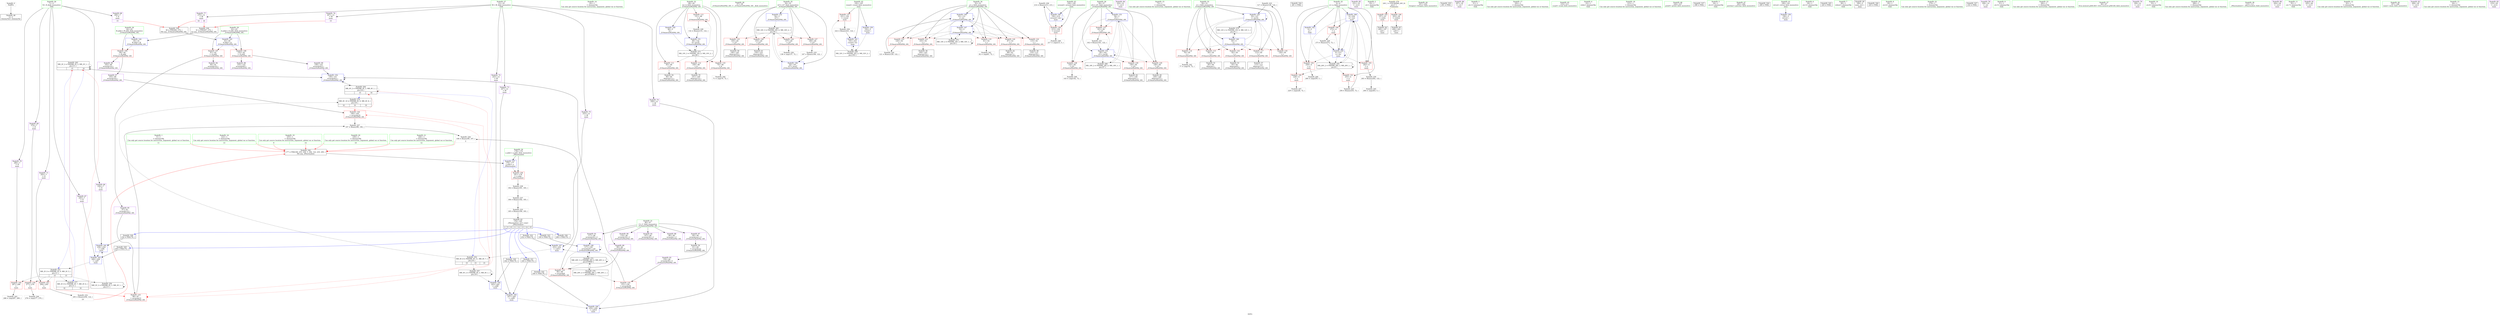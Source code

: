 digraph "SVFG" {
	label="SVFG";

	Node0x5572fd9aa6b0 [shape=record,color=grey,label="{NodeID: 0\nNullPtr}"];
	Node0x5572fd9aa6b0 -> Node0x5572fd9ad710[style=solid];
	Node0x5572fd9c6b80 [shape=record,color=black,label="{NodeID: 263\nMR_2V_2 = PHI(MR_2V_3, MR_2V_1, )\npts\{11 \}\n|{|<s2>15|<s3>16}}"];
	Node0x5572fd9c6b80 -> Node0x5572fd9b3d90[style=dashed];
	Node0x5572fd9c6b80 -> Node0x5572fd9c6b80[style=dashed];
	Node0x5572fd9c6b80:s2 -> Node0x5572fd9cb580[style=dashed,color=blue];
	Node0x5572fd9c6b80:s3 -> Node0x5572fd9c2f80[style=dashed,color=blue];
	Node0x5572fd9acfd0 [shape=record,color=purple,label="{NodeID: 97\n105\<--99\narrayidx16\<--\n_Z10matrixMultPA2_iS0_\n}"];
	Node0x5572fd9acfd0 -> Node0x5572fd9b2d50[style=solid];
	Node0x5572fd9aab50 [shape=record,color=green,label="{NodeID: 14\n65\<--1\n\<--dummyObj\nCan only get source location for instruction, argument, global var or function.}"];
	Node0x5572fd9cb580 [shape=record,color=black,label="{NodeID: 277\nMR_2V_8 = PHI(MR_2V_7, MR_2V_6, )\npts\{11 \}\n|{<s0>16|<s1>16}}"];
	Node0x5572fd9cb580:s0 -> Node0x5572fd9b2c80[style=dashed,color=red];
	Node0x5572fd9cb580:s1 -> Node0x5572fd9c6b80[style=dashed,color=red];
	Node0x5572fd9acb10 [shape=record,color=red,label="{NodeID: 111\n95\<--48\n\<--k\n_Z10matrixMultPA2_iS0_\n}"];
	Node0x5572fd9acb10 -> Node0x5572fd9adc20[style=solid];
	Node0x5572fd9ab530 [shape=record,color=green,label="{NodeID: 28\n37\<--38\n_Z10matrixMultPA2_iS0_\<--_Z10matrixMultPA2_iS0__field_insensitive\n}"];
	Node0x5572fd9b2600 [shape=record,color=red,label="{NodeID: 125\n145\<--54\n\<--i27\n_Z10matrixMultPA2_iS0_\n}"];
	Node0x5572fd9b2600 -> Node0x5572fd9ae030[style=solid];
	Node0x5572fd9ac150 [shape=record,color=green,label="{NodeID: 42\n192\<--193\nround\<--round_field_insensitive\nmain\n}"];
	Node0x5572fd9ac150 -> Node0x5572fd9b2fc0[style=solid];
	Node0x5572fd9ac150 -> Node0x5572fd9b41a0[style=solid];
	Node0x5572fd9ac150 -> Node0x5572fd9b4340[style=solid];
	Node0x5572fd9b3160 [shape=record,color=red,label="{NodeID: 139\n277\<--276\n\<--\nmain\n}"];
	Node0x5572fd9b3160 -> Node0x5572fd9baa20[style=solid];
	Node0x5572fd9addc0 [shape=record,color=black,label="{NodeID: 56\n104\<--103\nidxprom15\<--\n_Z10matrixMultPA2_iS0_\n}"];
	Node0x5572fd9b9e20 [shape=record,color=grey,label="{NodeID: 236\n214 = Binary(213, 215, )\n}"];
	Node0x5572fd9b9e20 -> Node0x5572fd9b4270[style=solid];
	Node0x5572fd9b3cc0 [shape=record,color=blue,label="{NodeID: 153\n56\<--5\nj31\<--\n_Z10matrixMultPA2_iS0_\n}"];
	Node0x5572fd9b3cc0 -> Node0x5572fd9b2870[style=dashed];
	Node0x5572fd9b3cc0 -> Node0x5572fd9b2940[style=dashed];
	Node0x5572fd9b3cc0 -> Node0x5572fd9b2a10[style=dashed];
	Node0x5572fd9b3cc0 -> Node0x5572fd9b2ae0[style=dashed];
	Node0x5572fd9b3cc0 -> Node0x5572fd9b3e60[style=dashed];
	Node0x5572fd9b3cc0 -> Node0x5572fd9c7a80[style=dashed];
	Node0x5572fd9ae920 [shape=record,color=purple,label="{NodeID: 70\n286\<--7\n\<--X\nmain\n}"];
	Node0x5572fd9ae920 -> Node0x5572fd9b3230[style=solid];
	Node0x5572fd9dccb0 [shape=record,color=black,label="{NodeID: 333\n252 = PHI(176, )\n}"];
	Node0x5572fd9dccb0 -> Node0x5572fd9b4820[style=solid];
	Node0x5572fd9b4820 [shape=record,color=blue,label="{NodeID: 167\n253\<--252\n\<--call11\nmain\n}"];
	Node0x5572fd9b4820 -> Node0x5572fd9c3480[style=dashed];
	Node0x5572fd9af480 [shape=record,color=purple,label="{NodeID: 84\n224\<--31\n\<--.str.5\nmain\n}"];
	Node0x5572fd98e1a0 [shape=record,color=green,label="{NodeID: 1\n5\<--1\n\<--dummyObj\nCan only get source location for instruction, argument, global var or function.|{<s0>11}}"];
	Node0x5572fd98e1a0:s0 -> Node0x5572fd9ddaa0[style=solid,color=red];
	Node0x5572fd9c7080 [shape=record,color=black,label="{NodeID: 264\nMR_4V_2 = PHI(MR_4V_3, MR_4V_1, )\npts\{18 \}\n|{|<s2>15|<s3>16}}"];
	Node0x5572fd9c7080 -> Node0x5572fd9b3d90[style=dashed];
	Node0x5572fd9c7080 -> Node0x5572fd9c7080[style=dashed];
	Node0x5572fd9c7080:s2 -> Node0x5572fd9cba80[style=dashed,color=blue];
	Node0x5572fd9c7080:s3 -> Node0x5572fd9c3480[style=dashed,color=blue];
	Node0x5572fd9ad0a0 [shape=record,color=purple,label="{NodeID: 98\n155\<--152\narrayidx40\<--\n_Z10matrixMultPA2_iS0_\n}"];
	Node0x5572fd9aabe0 [shape=record,color=green,label="{NodeID: 15\n72\<--1\n\<--dummyObj\nCan only get source location for instruction, argument, global var or function.}"];
	Node0x5572fd9cba80 [shape=record,color=black,label="{NodeID: 278\nMR_4V_10 = PHI(MR_4V_9, MR_4V_8, )\npts\{18 \}\n|{<s0>16|<s1>16|<s2>16}}"];
	Node0x5572fd9cba80:s0 -> Node0x5572fd9b2c80[style=dashed,color=red];
	Node0x5572fd9cba80:s1 -> Node0x5572fd9b2d50[style=dashed,color=red];
	Node0x5572fd9cba80:s2 -> Node0x5572fd9c7080[style=dashed,color=red];
	Node0x5572fd9acbe0 [shape=record,color=red,label="{NodeID: 112\n100\<--48\n\<--k\n_Z10matrixMultPA2_iS0_\n}"];
	Node0x5572fd9acbe0 -> Node0x5572fd9adcf0[style=solid];
	Node0x5572fd9ab630 [shape=record,color=green,label="{NodeID: 29\n42\<--43\nA.addr\<--A.addr_field_insensitive\n_Z10matrixMultPA2_iS0_\n}"];
	Node0x5572fd9ab630 -> Node0x5572fd9ac7d0[style=solid];
	Node0x5572fd9ab630 -> Node0x5572fd9ac8a0[style=solid];
	Node0x5572fd9ab630 -> Node0x5572fd9b34a0[style=solid];
	Node0x5572fd9b26d0 [shape=record,color=red,label="{NodeID: 126\n153\<--54\n\<--i27\n_Z10matrixMultPA2_iS0_\n}"];
	Node0x5572fd9b26d0 -> Node0x5572fd9ae1d0[style=solid];
	Node0x5572fd9ac220 [shape=record,color=green,label="{NodeID: 43\n194\<--195\nnround\<--nround_field_insensitive\nmain\n}"];
	Node0x5572fd9ac220 -> Node0x5572fd9b3090[style=solid];
	Node0x5572fd9ac220 -> Node0x5572fd9b4270[style=solid];
	Node0x5572fd9b8aa0 [shape=record,color=grey,label="{NodeID: 223\n127 = Binary(126, 122, )\n}"];
	Node0x5572fd9b8aa0 -> Node0x5572fd9b3a50[style=solid];
	Node0x5572fd9b3230 [shape=record,color=red,label="{NodeID: 140\n287\<--286\n\<--\nmain\n}"];
	Node0x5572fd9b3230 -> Node0x5572fd9ba8a0[style=solid];
	Node0x5572fd9ade90 [shape=record,color=black,label="{NodeID: 57\n113\<--112\nidxprom17\<--\n_Z10matrixMultPA2_iS0_\n}"];
	Node0x5572fd9b9fa0 [shape=record,color=grey,label="{NodeID: 237\n184 = Binary(182, 183, )\n}"];
	Node0x5572fd9b9fa0 -> Node0x5572fd9b99a0[style=solid];
	Node0x5572fd9b3d90 [shape=record,color=blue,label="{NodeID: 154\n158\<--151\narrayidx42\<--\n_Z10matrixMultPA2_iS0_\n}"];
	Node0x5572fd9b3d90 -> Node0x5572fd9b3d90[style=dashed];
	Node0x5572fd9b3d90 -> Node0x5572fd9c6b80[style=dashed];
	Node0x5572fd9b3d90 -> Node0x5572fd9c7080[style=dashed];
	Node0x5572fd9ae9f0 [shape=record,color=purple,label="{NodeID: 71\n293\<--7\n\<--X\nmain\n}"];
	Node0x5572fd9ae9f0 -> Node0x5572fd9b3300[style=solid];
	Node0x5572fd9dcdf0 [shape=record,color=black,label="{NodeID: 334\n281 = PHI()\n}"];
	Node0x5572fd9c2f80 [shape=record,color=black,label="{NodeID: 251\nMR_2V_6 = PHI(MR_2V_9, MR_2V_5, )\npts\{11 \}\n|{|<s5>15|<s6>15}}"];
	Node0x5572fd9c2f80 -> Node0x5572fd9b3160[style=dashed];
	Node0x5572fd9c2f80 -> Node0x5572fd9b3230[style=dashed];
	Node0x5572fd9c2f80 -> Node0x5572fd9b3300[style=dashed];
	Node0x5572fd9c2f80 -> Node0x5572fd9c4880[style=dashed];
	Node0x5572fd9c2f80 -> Node0x5572fd9cb580[style=dashed];
	Node0x5572fd9c2f80:s5 -> Node0x5572fd9b2c80[style=dashed,color=red];
	Node0x5572fd9c2f80:s6 -> Node0x5572fd9c6b80[style=dashed,color=red];
	Node0x5572fd9b48f0 [shape=record,color=blue,label="{NodeID: 168\n4\<--256\nn\<--sub\nmain\n}"];
	Node0x5572fd9b48f0 -> Node0x5572fd9ad3e0[style=dashed];
	Node0x5572fd9b48f0 -> Node0x5572fd9ad4b0[style=dashed];
	Node0x5572fd9b48f0 -> Node0x5572fd9ad580[style=dashed];
	Node0x5572fd9b48f0 -> Node0x5572fd9b49c0[style=dashed];
	Node0x5572fd9b48f0 -> Node0x5572fd9c4380[style=dashed];
	Node0x5572fd9af550 [shape=record,color=purple,label="{NodeID: 85\n231\<--33\n\<--.str.6\nmain\n}"];
	Node0x5572fd98d6b0 [shape=record,color=green,label="{NodeID: 2\n19\<--1\n.str\<--dummyObj\nGlob }"];
	Node0x5572fd9c7580 [shape=record,color=black,label="{NodeID: 265\nMR_16V_3 = PHI(MR_16V_4, MR_16V_2, )\npts\{55 \}\n}"];
	Node0x5572fd9c7580 -> Node0x5572fd9b2530[style=dashed];
	Node0x5572fd9c7580 -> Node0x5572fd9b2600[style=dashed];
	Node0x5572fd9c7580 -> Node0x5572fd9b26d0[style=dashed];
	Node0x5572fd9c7580 -> Node0x5572fd9b27a0[style=dashed];
	Node0x5572fd9c7580 -> Node0x5572fd9b3f30[style=dashed];
	Node0x5572fd9ad170 [shape=record,color=purple,label="{NodeID: 99\n158\<--152\narrayidx42\<--\n_Z10matrixMultPA2_iS0_\n}"];
	Node0x5572fd9ad170 -> Node0x5572fd9b3d90[style=solid];
	Node0x5572fd9aac70 [shape=record,color=green,label="{NodeID: 16\n122\<--1\n\<--dummyObj\nCan only get source location for instruction, argument, global var or function.|{<s0>13}}"];
	Node0x5572fd9aac70:s0 -> Node0x5572fd9ddaa0[style=solid,color=red];
	Node0x5572fd9cbf80 [shape=record,color=yellow,style=double,label="{NodeID: 279\n24V_1 = ENCHI(MR_24V_0)\npts\{1 \}\nFun[main]}"];
	Node0x5572fd9cbf80 -> Node0x5572fd9ad650[style=dashed];
	Node0x5572fd9cbf80 -> Node0x5572fd9ac700[style=dashed];
	Node0x5572fd9accb0 [shape=record,color=red,label="{NodeID: 113\n131\<--48\n\<--k\n_Z10matrixMultPA2_iS0_\n}"];
	Node0x5572fd9accb0 -> Node0x5572fd9b9220[style=solid];
	Node0x5572fd9ab700 [shape=record,color=green,label="{NodeID: 30\n44\<--45\nB.addr\<--B.addr_field_insensitive\n_Z10matrixMultPA2_iS0_\n}"];
	Node0x5572fd9ab700 -> Node0x5572fd9ac970[style=solid];
	Node0x5572fd9ab700 -> Node0x5572fd9b3570[style=solid];
	Node0x5572fd9b27a0 [shape=record,color=red,label="{NodeID: 127\n166\<--54\n\<--i27\n_Z10matrixMultPA2_iS0_\n}"];
	Node0x5572fd9b27a0 -> Node0x5572fd9b9ca0[style=solid];
	Node0x5572fd9ac2f0 [shape=record,color=green,label="{NodeID: 44\n201\<--202\nfreopen\<--freopen_field_insensitive\n}"];
	Node0x5572fd9b8c20 [shape=record,color=grey,label="{NodeID: 224\n121 = Binary(120, 122, )\n}"];
	Node0x5572fd9b8c20 -> Node0x5572fd9b3980[style=solid];
	Node0x5572fd9b3300 [shape=record,color=red,label="{NodeID: 141\n294\<--293\n\<--\nmain\n}"];
	Node0x5572fd9b3300 -> Node0x5572fd9b9820[style=solid];
	Node0x5572fd9adf60 [shape=record,color=black,label="{NodeID: 58\n116\<--115\nidxprom19\<--\n_Z10matrixMultPA2_iS0_\n}"];
	Node0x5572fd9ba120 [shape=record,color=grey,label="{NodeID: 238\n182 = Binary(181, 183, )\n}"];
	Node0x5572fd9ba120 -> Node0x5572fd9b9fa0[style=solid];
	Node0x5572fd9b3e60 [shape=record,color=blue,label="{NodeID: 155\n56\<--162\nj31\<--inc44\n_Z10matrixMultPA2_iS0_\n}"];
	Node0x5572fd9b3e60 -> Node0x5572fd9b2870[style=dashed];
	Node0x5572fd9b3e60 -> Node0x5572fd9b2940[style=dashed];
	Node0x5572fd9b3e60 -> Node0x5572fd9b2a10[style=dashed];
	Node0x5572fd9b3e60 -> Node0x5572fd9b2ae0[style=dashed];
	Node0x5572fd9b3e60 -> Node0x5572fd9b3e60[style=dashed];
	Node0x5572fd9b3e60 -> Node0x5572fd9c7a80[style=dashed];
	Node0x5572fd9aeac0 [shape=record,color=purple,label="{NodeID: 72\n243\<--12\n\<--W\nmain\n}"];
	Node0x5572fd9aeac0 -> Node0x5572fd9b45b0[style=solid];
	Node0x5572fd9dd220 [shape=record,color=black,label="{NodeID: 335\n291 = PHI()\n}"];
	Node0x5572fd9c3480 [shape=record,color=black,label="{NodeID: 252\nMR_4V_8 = PHI(MR_4V_11, MR_4V_7, )\npts\{18 \}\n|{|<s2>15|<s3>15|<s4>15}}"];
	Node0x5572fd9c3480 -> Node0x5572fd9c4d80[style=dashed];
	Node0x5572fd9c3480 -> Node0x5572fd9cba80[style=dashed];
	Node0x5572fd9c3480:s2 -> Node0x5572fd9b2c80[style=dashed,color=red];
	Node0x5572fd9c3480:s3 -> Node0x5572fd9b2d50[style=dashed,color=red];
	Node0x5572fd9c3480:s4 -> Node0x5572fd9c7080[style=dashed,color=red];
	Node0x5572fd9b49c0 [shape=record,color=blue,label="{NodeID: 169\n4\<--273\nn\<--div\nmain\n}"];
	Node0x5572fd9b49c0 -> Node0x5572fd9ad3e0[style=dashed];
	Node0x5572fd9b49c0 -> Node0x5572fd9ad4b0[style=dashed];
	Node0x5572fd9b49c0 -> Node0x5572fd9ad580[style=dashed];
	Node0x5572fd9b49c0 -> Node0x5572fd9b49c0[style=dashed];
	Node0x5572fd9b49c0 -> Node0x5572fd9c4380[style=dashed];
	Node0x5572fd9af620 [shape=record,color=purple,label="{NodeID: 86\n297\<--35\n\<--.str.7\nmain\n}"];
	Node0x5572fd98d980 [shape=record,color=green,label="{NodeID: 3\n21\<--1\n.str.1\<--dummyObj\nGlob }"];
	Node0x5572fd9c7a80 [shape=record,color=black,label="{NodeID: 266\nMR_18V_2 = PHI(MR_18V_4, MR_18V_1, )\npts\{57 \}\n}"];
	Node0x5572fd9c7a80 -> Node0x5572fd9b3cc0[style=dashed];
	Node0x5572fd9ad240 [shape=record,color=red,label="{NodeID: 100\n228\<--4\n\<--n\nmain\n}"];
	Node0x5572fd9ad240 -> Node0x5572fd9baea0[style=solid];
	Node0x5572fd9aad00 [shape=record,color=green,label="{NodeID: 17\n183\<--1\n\<--dummyObj\nCan only get source location for instruction, argument, global var or function.}"];
	Node0x5572fd9acd80 [shape=record,color=red,label="{NodeID: 114\n76\<--50\n\<--i\n_Z10matrixMultPA2_iS0_\n}"];
	Node0x5572fd9acd80 -> Node0x5572fd9ba720[style=solid];
	Node0x5572fd9ab7d0 [shape=record,color=green,label="{NodeID: 31\n46\<--47\nC\<--C_field_insensitive\n_Z10matrixMultPA2_iS0_\n}"];
	Node0x5572fd9ab7d0 -> Node0x5572fd9af6f0[style=solid];
	Node0x5572fd9ab7d0 -> Node0x5572fd9af7c0[style=solid];
	Node0x5572fd9ab7d0 -> Node0x5572fd9af890[style=solid];
	Node0x5572fd9ab7d0 -> Node0x5572fd9af960[style=solid];
	Node0x5572fd9ab7d0 -> Node0x5572fd9afa30[style=solid];
	Node0x5572fd9ab7d0 -> Node0x5572fd9afb00[style=solid];
	Node0x5572fd9ab7d0 -> Node0x5572fd9afbd0[style=solid];
	Node0x5572fd9b2870 [shape=record,color=red,label="{NodeID: 128\n142\<--56\n\<--j31\n_Z10matrixMultPA2_iS0_\n}"];
	Node0x5572fd9b2870 -> Node0x5572fd9bb1a0[style=solid];
	Node0x5572fd9ac3f0 [shape=record,color=green,label="{NodeID: 45\n210\<--211\nscanf\<--scanf_field_insensitive\n}"];
	Node0x5572fd9b8da0 [shape=record,color=grey,label="{NodeID: 225\n256 = Binary(255, 72, )\n}"];
	Node0x5572fd9b8da0 -> Node0x5572fd9b48f0[style=solid];
	Node0x5572fd9b33d0 [shape=record,color=blue,label="{NodeID: 142\n4\<--5\nn\<--\nGlob }"];
	Node0x5572fd9b33d0 -> Node0x5572fd9c4380[style=dashed];
	Node0x5572fd9ae030 [shape=record,color=black,label="{NodeID: 59\n146\<--145\nidxprom35\<--\n_Z10matrixMultPA2_iS0_\n}"];
	Node0x5572fd9ba2a0 [shape=record,color=grey,label="{NodeID: 239\n138 = cmp(137, 72, )\n}"];
	Node0x5572fd9b3f30 [shape=record,color=blue,label="{NodeID: 156\n54\<--167\ni27\<--inc47\n_Z10matrixMultPA2_iS0_\n}"];
	Node0x5572fd9b3f30 -> Node0x5572fd9c7580[style=dashed];
	Node0x5572fd9aeb90 [shape=record,color=purple,label="{NodeID: 73\n247\<--12\n\<--W\nmain\n}"];
	Node0x5572fd9aeb90 -> Node0x5572fd9b4680[style=solid];
	Node0x5572fd9dd320 [shape=record,color=black,label="{NodeID: 336\n296 = PHI(176, )\n}"];
	Node0x5572fd9af6f0 [shape=record,color=purple,label="{NodeID: 87\n60\<--46\narraydecay\<--C\n_Z10matrixMultPA2_iS0_\n}"];
	Node0x5572fd9af6f0 -> Node0x5572fd9ad8e0[style=solid];
	Node0x5572fd98ea20 [shape=record,color=green,label="{NodeID: 4\n23\<--1\nstdin\<--dummyObj\nGlob }"];
	Node0x5572fd9ad310 [shape=record,color=red,label="{NodeID: 101\n255\<--4\n\<--n\nmain\n}"];
	Node0x5572fd9ad310 -> Node0x5572fd9b8da0[style=solid];
	Node0x5572fd9aad90 [shape=record,color=green,label="{NodeID: 18\n215\<--1\n\<--dummyObj\nCan only get source location for instruction, argument, global var or function.}"];
	Node0x5572fd9b1e60 [shape=record,color=red,label="{NodeID: 115\n84\<--50\n\<--i\n_Z10matrixMultPA2_iS0_\n}"];
	Node0x5572fd9b1e60 -> Node0x5572fd9ad9b0[style=solid];
	Node0x5572fd9ab8a0 [shape=record,color=green,label="{NodeID: 32\n48\<--49\nk\<--k_field_insensitive\n_Z10matrixMultPA2_iS0_\n}"];
	Node0x5572fd9ab8a0 -> Node0x5572fd9aca40[style=solid];
	Node0x5572fd9ab8a0 -> Node0x5572fd9acb10[style=solid];
	Node0x5572fd9ab8a0 -> Node0x5572fd9acbe0[style=solid];
	Node0x5572fd9ab8a0 -> Node0x5572fd9accb0[style=solid];
	Node0x5572fd9ab8a0 -> Node0x5572fd9b3640[style=solid];
	Node0x5572fd9ab8a0 -> Node0x5572fd9b3b20[style=solid];
	Node0x5572fd9b2940 [shape=record,color=red,label="{NodeID: 129\n148\<--56\n\<--j31\n_Z10matrixMultPA2_iS0_\n}"];
	Node0x5572fd9b2940 -> Node0x5572fd9ae100[style=solid];
	Node0x5572fd9ac4f0 [shape=record,color=green,label="{NodeID: 46\n226\<--227\nprintf\<--printf_field_insensitive\n}"];
	Node0x5572fd9b8f20 [shape=record,color=grey,label="{NodeID: 226\n108 = Binary(90, 107, )\n|{<s0>2}}"];
	Node0x5572fd9b8f20:s0 -> Node0x5572fd9ddaa0[style=solid,color=red];
	Node0x5572fd9b34a0 [shape=record,color=blue,label="{NodeID: 143\n42\<--40\nA.addr\<--A\n_Z10matrixMultPA2_iS0_\n}"];
	Node0x5572fd9b34a0 -> Node0x5572fd9ac7d0[style=dashed];
	Node0x5572fd9b34a0 -> Node0x5572fd9ac8a0[style=dashed];
	Node0x5572fd9ae100 [shape=record,color=black,label="{NodeID: 60\n149\<--148\nidxprom37\<--\n_Z10matrixMultPA2_iS0_\n}"];
	Node0x5572fd9dc0c0 [shape=record,color=black,label="{NodeID: 323\n109 = PHI(176, )\n}"];
	Node0x5572fd9dc0c0 -> Node0x5572fd9b38b0[style=solid];
	Node0x5572fd9ba420 [shape=record,color=grey,label="{NodeID: 240\n71 = cmp(70, 72, )\n}"];
	Node0x5572fd9b4000 [shape=record,color=blue,label="{NodeID: 157\n178\<--177\nx.addr\<--x\n_Z9normalizei\n}"];
	Node0x5572fd9b4000 -> Node0x5572fd9b2ef0[style=dashed];
	Node0x5572fd9aec60 [shape=record,color=purple,label="{NodeID: 74\n250\<--12\n\<--W\nmain\n}"];
	Node0x5572fd9aec60 -> Node0x5572fd9b4750[style=solid];
	Node0x5572fd9dd550 [shape=record,color=black,label="{NodeID: 337\n298 = PHI()\n}"];
	Node0x5572fd9af7c0 [shape=record,color=purple,label="{NodeID: 88\n86\<--46\narrayidx\<--C\n_Z10matrixMultPA2_iS0_\n}"];
	Node0x5572fd98e8a0 [shape=record,color=green,label="{NodeID: 5\n24\<--1\n.str.2\<--dummyObj\nGlob }"];
	Node0x5572fd9ad3e0 [shape=record,color=red,label="{NodeID: 102\n259\<--4\n\<--n\nmain\n}"];
	Node0x5572fd9ad3e0 -> Node0x5572fd9bad20[style=solid];
	Node0x5572fd9aae20 [shape=record,color=green,label="{NodeID: 19\n235\<--1\n\<--dummyObj\nCan only get source location for instruction, argument, global var or function.|{<s0>9|<s1>14}}"];
	Node0x5572fd9aae20:s0 -> Node0x5572fd9ddaa0[style=solid,color=red];
	Node0x5572fd9aae20:s1 -> Node0x5572fd9ddaa0[style=solid,color=red];
	Node0x5572fd9b1ef0 [shape=record,color=red,label="{NodeID: 116\n92\<--50\n\<--i\n_Z10matrixMultPA2_iS0_\n}"];
	Node0x5572fd9b1ef0 -> Node0x5572fd9adb50[style=solid];
	Node0x5572fd9ab970 [shape=record,color=green,label="{NodeID: 33\n50\<--51\ni\<--i_field_insensitive\n_Z10matrixMultPA2_iS0_\n}"];
	Node0x5572fd9ab970 -> Node0x5572fd9acd80[style=solid];
	Node0x5572fd9ab970 -> Node0x5572fd9b1e60[style=solid];
	Node0x5572fd9ab970 -> Node0x5572fd9b1ef0[style=solid];
	Node0x5572fd9ab970 -> Node0x5572fd9b1f80[style=solid];
	Node0x5572fd9ab970 -> Node0x5572fd9b2050[style=solid];
	Node0x5572fd9ab970 -> Node0x5572fd9b3710[style=solid];
	Node0x5572fd9ab970 -> Node0x5572fd9b3a50[style=solid];
	Node0x5572fd9b2a10 [shape=record,color=red,label="{NodeID: 130\n156\<--56\n\<--j31\n_Z10matrixMultPA2_iS0_\n}"];
	Node0x5572fd9b2a10 -> Node0x5572fd9ae2a0[style=solid];
	Node0x5572fd9ac5f0 [shape=record,color=green,label="{NodeID: 47\n283\<--284\nputchar\<--putchar_field_insensitive\n}"];
	Node0x5572fd9b90a0 [shape=record,color=grey,label="{NodeID: 227\n107 = Binary(98, 106, )\n}"];
	Node0x5572fd9b90a0 -> Node0x5572fd9b8f20[style=solid];
	Node0x5572fd9b3570 [shape=record,color=blue,label="{NodeID: 144\n44\<--41\nB.addr\<--B\n_Z10matrixMultPA2_iS0_\n}"];
	Node0x5572fd9b3570 -> Node0x5572fd9ac970[style=dashed];
	Node0x5572fd9ae1d0 [shape=record,color=black,label="{NodeID: 61\n154\<--153\nidxprom39\<--\n_Z10matrixMultPA2_iS0_\n}"];
	Node0x5572fd9dc2b0 [shape=record,color=black,label="{NodeID: 324\n209 = PHI()\n}"];
	Node0x5572fd9ba5a0 [shape=record,color=grey,label="{NodeID: 241\n82 = cmp(81, 72, )\n}"];
	Node0x5572fd9b40d0 [shape=record,color=blue,label="{NodeID: 158\n190\<--5\nretval\<--\nmain\n}"];
	Node0x5572fd9aed30 [shape=record,color=purple,label="{NodeID: 75\n253\<--12\n\<--W\nmain\n}"];
	Node0x5572fd9aed30 -> Node0x5572fd9b4820[style=solid];
	Node0x5572fd9dd620 [shape=record,color=black,label="{NodeID: 338\n40 = PHI(266, 270, )\n0th arg _Z10matrixMultPA2_iS0_ }"];
	Node0x5572fd9dd620 -> Node0x5572fd9b34a0[style=solid];
	Node0x5572fd9c4380 [shape=record,color=black,label="{NodeID: 255\nMR_26V_2 = PHI(MR_26V_3, MR_26V_1, )\npts\{6 \}\n}"];
	Node0x5572fd9c4380 -> Node0x5572fd9ad240[style=dashed];
	Node0x5572fd9c4380 -> Node0x5572fd9ad310[style=dashed];
	Node0x5572fd9c4380 -> Node0x5572fd9b48f0[style=dashed];
	Node0x5572fd9c4380 -> Node0x5572fd9c4380[style=dashed];
	Node0x5572fd9af890 [shape=record,color=purple,label="{NodeID: 89\n89\<--46\narrayidx8\<--C\n_Z10matrixMultPA2_iS0_\n}"];
	Node0x5572fd9af890 -> Node0x5572fd9b2bb0[style=solid];
	Node0x5572fd9a9dd0 [shape=record,color=green,label="{NodeID: 6\n26\<--1\n.str.3\<--dummyObj\nGlob }"];
	Node0x5572fd9ad4b0 [shape=record,color=red,label="{NodeID: 103\n262\<--4\n\<--n\nmain\n}"];
	Node0x5572fd9ad4b0 -> Node0x5572fd9b9520[style=solid];
	Node0x5572fd9aaeb0 [shape=record,color=green,label="{NodeID: 20\n239\<--1\n\<--dummyObj\nCan only get source location for instruction, argument, global var or function.|{<s0>10}}"];
	Node0x5572fd9aaeb0:s0 -> Node0x5572fd9ddaa0[style=solid,color=red];
	Node0x5572fd9b1f80 [shape=record,color=red,label="{NodeID: 117\n112\<--50\n\<--i\n_Z10matrixMultPA2_iS0_\n}"];
	Node0x5572fd9b1f80 -> Node0x5572fd9ade90[style=solid];
	Node0x5572fd9aba40 [shape=record,color=green,label="{NodeID: 34\n52\<--53\nj\<--j_field_insensitive\n_Z10matrixMultPA2_iS0_\n}"];
	Node0x5572fd9aba40 -> Node0x5572fd9b2120[style=solid];
	Node0x5572fd9aba40 -> Node0x5572fd9b21f0[style=solid];
	Node0x5572fd9aba40 -> Node0x5572fd9b22c0[style=solid];
	Node0x5572fd9aba40 -> Node0x5572fd9b2390[style=solid];
	Node0x5572fd9aba40 -> Node0x5572fd9b2460[style=solid];
	Node0x5572fd9aba40 -> Node0x5572fd9b37e0[style=solid];
	Node0x5572fd9aba40 -> Node0x5572fd9b3980[style=solid];
	Node0x5572fd9b2ae0 [shape=record,color=red,label="{NodeID: 131\n161\<--56\n\<--j31\n_Z10matrixMultPA2_iS0_\n}"];
	Node0x5572fd9b2ae0 -> Node0x5572fd9b96a0[style=solid];
	Node0x5572fd9ad710 [shape=record,color=black,label="{NodeID: 48\n2\<--3\ndummyVal\<--dummyVal\n}"];
	Node0x5572fd9b9220 [shape=record,color=grey,label="{NodeID: 228\n132 = Binary(131, 122, )\n}"];
	Node0x5572fd9b9220 -> Node0x5572fd9b3b20[style=solid];
	Node0x5572fd9b3640 [shape=record,color=blue,label="{NodeID: 145\n48\<--5\nk\<--\n_Z10matrixMultPA2_iS0_\n}"];
	Node0x5572fd9b3640 -> Node0x5572fd9ca180[style=dashed];
	Node0x5572fd9ae2a0 [shape=record,color=black,label="{NodeID: 62\n157\<--156\nidxprom41\<--\n_Z10matrixMultPA2_iS0_\n}"];
	Node0x5572fd9dc380 [shape=record,color=black,label="{NodeID: 325\n220 = PHI()\n}"];
	Node0x5572fd9ba720 [shape=record,color=grey,label="{NodeID: 242\n77 = cmp(76, 72, )\n}"];
	Node0x5572fd9b41a0 [shape=record,color=blue,label="{NodeID: 159\n192\<--5\nround\<--\nmain\n}"];
	Node0x5572fd9b41a0 -> Node0x5572fd9c5280[style=dashed];
	Node0x5572fd9aee00 [shape=record,color=purple,label="{NodeID: 76\n267\<--12\n\<--W\nmain\n|{<s0>15}}"];
	Node0x5572fd9aee00:s0 -> Node0x5572fd9dd920[style=solid,color=red];
	Node0x5572fd9dd920 [shape=record,color=black,label="{NodeID: 339\n41 = PHI(267, 270, )\n1st arg _Z10matrixMultPA2_iS0_ }"];
	Node0x5572fd9dd920 -> Node0x5572fd9b3570[style=solid];
	Node0x5572fd9c4880 [shape=record,color=black,label="{NodeID: 256\nMR_2V_2 = PHI(MR_2V_3, MR_2V_1, )\npts\{11 \}\n}"];
	Node0x5572fd9c4880 -> Node0x5572fd9b4410[style=dashed];
	Node0x5572fd9c4880 -> Node0x5572fd9c4880[style=dashed];
	Node0x5572fd9af960 [shape=record,color=purple,label="{NodeID: 90\n114\<--46\narrayidx18\<--C\n_Z10matrixMultPA2_iS0_\n}"];
	Node0x5572fd98d530 [shape=record,color=green,label="{NodeID: 7\n28\<--1\nstdout\<--dummyObj\nGlob }"];
	Node0x5572fd9ad580 [shape=record,color=red,label="{NodeID: 104\n272\<--4\n\<--n\nmain\n}"];
	Node0x5572fd9ad580 -> Node0x5572fd9b93a0[style=solid];
	Node0x5572fd9aaf40 [shape=record,color=green,label="{NodeID: 21\n246\<--1\n\<--dummyObj\nCan only get source location for instruction, argument, global var or function.|{<s0>12}}"];
	Node0x5572fd9aaf40:s0 -> Node0x5572fd9ddaa0[style=solid,color=red];
	Node0x5572fd9b2050 [shape=record,color=red,label="{NodeID: 118\n126\<--50\n\<--i\n_Z10matrixMultPA2_iS0_\n}"];
	Node0x5572fd9b2050 -> Node0x5572fd9b8aa0[style=solid];
	Node0x5572fd9abb10 [shape=record,color=green,label="{NodeID: 35\n54\<--55\ni27\<--i27_field_insensitive\n_Z10matrixMultPA2_iS0_\n}"];
	Node0x5572fd9abb10 -> Node0x5572fd9b2530[style=solid];
	Node0x5572fd9abb10 -> Node0x5572fd9b2600[style=solid];
	Node0x5572fd9abb10 -> Node0x5572fd9b26d0[style=solid];
	Node0x5572fd9abb10 -> Node0x5572fd9b27a0[style=solid];
	Node0x5572fd9abb10 -> Node0x5572fd9b3bf0[style=solid];
	Node0x5572fd9abb10 -> Node0x5572fd9b3f30[style=solid];
	Node0x5572fd9b2bb0 [shape=record,color=red,label="{NodeID: 132\n90\<--89\n\<--arrayidx8\n_Z10matrixMultPA2_iS0_\n}"];
	Node0x5572fd9b2bb0 -> Node0x5572fd9b8f20[style=solid];
	Node0x5572fd9ad810 [shape=record,color=black,label="{NodeID: 49\n189\<--5\nmain_ret\<--\nmain\n}"];
	Node0x5572fd9b93a0 [shape=record,color=grey,label="{NodeID: 229\n273 = Binary(272, 72, )\n}"];
	Node0x5572fd9b93a0 -> Node0x5572fd9b49c0[style=solid];
	Node0x5572fd9b3710 [shape=record,color=blue,label="{NodeID: 146\n50\<--5\ni\<--\n_Z10matrixMultPA2_iS0_\n}"];
	Node0x5572fd9b3710 -> Node0x5572fd9acd80[style=dashed];
	Node0x5572fd9b3710 -> Node0x5572fd9b1e60[style=dashed];
	Node0x5572fd9b3710 -> Node0x5572fd9b1ef0[style=dashed];
	Node0x5572fd9b3710 -> Node0x5572fd9b1f80[style=dashed];
	Node0x5572fd9b3710 -> Node0x5572fd9b2050[style=dashed];
	Node0x5572fd9b3710 -> Node0x5572fd9b3a50[style=dashed];
	Node0x5572fd9b3710 -> Node0x5572fd9ca680[style=dashed];
	Node0x5572fd9ae370 [shape=record,color=black,label="{NodeID: 63\n176\<--185\n_Z9normalizei_ret\<--rem1\n_Z9normalizei\n|{<s0>2|<s1>9|<s2>10|<s3>11|<s4>12|<s5>13|<s6>14|<s7>19}}"];
	Node0x5572fd9ae370:s0 -> Node0x5572fd9dc0c0[style=solid,color=blue];
	Node0x5572fd9ae370:s1 -> Node0x5572fd9dc5f0[style=solid,color=blue];
	Node0x5572fd9ae370:s2 -> Node0x5572fd9dc7b0[style=solid,color=blue];
	Node0x5572fd9ae370:s3 -> Node0x5572fd9dc8f0[style=solid,color=blue];
	Node0x5572fd9ae370:s4 -> Node0x5572fd9dca30[style=solid,color=blue];
	Node0x5572fd9ae370:s5 -> Node0x5572fd9dcb70[style=solid,color=blue];
	Node0x5572fd9ae370:s6 -> Node0x5572fd9dccb0[style=solid,color=blue];
	Node0x5572fd9ae370:s7 -> Node0x5572fd9dd320[style=solid,color=blue];
	Node0x5572fd9dc450 [shape=record,color=black,label="{NodeID: 326\n225 = PHI()\n}"];
	Node0x5572fd9ba8a0 [shape=record,color=grey,label="{NodeID: 243\n288 = cmp(287, 289, )\n}"];
	Node0x5572fd9b4270 [shape=record,color=blue,label="{NodeID: 160\n194\<--214\nnround\<--dec\nmain\n}"];
	Node0x5572fd9b4270 -> Node0x5572fd9b3090[style=dashed];
	Node0x5572fd9b4270 -> Node0x5572fd9b4270[style=dashed];
	Node0x5572fd9aeed0 [shape=record,color=purple,label="{NodeID: 77\n270\<--12\n\<--W\nmain\n|{<s0>16|<s1>16}}"];
	Node0x5572fd9aeed0:s0 -> Node0x5572fd9dd620[style=solid,color=red];
	Node0x5572fd9aeed0:s1 -> Node0x5572fd9dd920[style=solid,color=red];
	Node0x5572fd9ddaa0 [shape=record,color=black,label="{NodeID: 340\n177 = PHI(108, 235, 239, 5, 246, 122, 235, 295, )\n0th arg _Z9normalizei }"];
	Node0x5572fd9ddaa0 -> Node0x5572fd9b4000[style=solid];
	Node0x5572fd9c4d80 [shape=record,color=black,label="{NodeID: 257\nMR_4V_2 = PHI(MR_4V_3, MR_4V_1, )\npts\{18 \}\n}"];
	Node0x5572fd9c4d80 -> Node0x5572fd9b45b0[style=dashed];
	Node0x5572fd9c4d80 -> Node0x5572fd9c4d80[style=dashed];
	Node0x5572fd9afa30 [shape=record,color=purple,label="{NodeID: 91\n117\<--46\narrayidx20\<--C\n_Z10matrixMultPA2_iS0_\n}"];
	Node0x5572fd9afa30 -> Node0x5572fd9b38b0[style=solid];
	Node0x5572fd98d5c0 [shape=record,color=green,label="{NodeID: 8\n29\<--1\n.str.4\<--dummyObj\nGlob }"];
	Node0x5572fd9ad650 [shape=record,color=red,label="{NodeID: 105\n197\<--23\n\<--stdin\nmain\n}"];
	Node0x5572fd9ad650 -> Node0x5572fd9ae440[style=solid];
	Node0x5572fd9aafd0 [shape=record,color=green,label="{NodeID: 22\n279\<--1\n\<--dummyObj\nCan only get source location for instruction, argument, global var or function.}"];
	Node0x5572fd9b2120 [shape=record,color=red,label="{NodeID: 119\n81\<--52\n\<--j\n_Z10matrixMultPA2_iS0_\n}"];
	Node0x5572fd9b2120 -> Node0x5572fd9ba5a0[style=solid];
	Node0x5572fd9abbe0 [shape=record,color=green,label="{NodeID: 36\n56\<--57\nj31\<--j31_field_insensitive\n_Z10matrixMultPA2_iS0_\n}"];
	Node0x5572fd9abbe0 -> Node0x5572fd9b2870[style=solid];
	Node0x5572fd9abbe0 -> Node0x5572fd9b2940[style=solid];
	Node0x5572fd9abbe0 -> Node0x5572fd9b2a10[style=solid];
	Node0x5572fd9abbe0 -> Node0x5572fd9b2ae0[style=solid];
	Node0x5572fd9abbe0 -> Node0x5572fd9b3cc0[style=solid];
	Node0x5572fd9abbe0 -> Node0x5572fd9b3e60[style=solid];
	Node0x5572fd9b2c80 [shape=record,color=red,label="{NodeID: 133\n98\<--97\n\<--arrayidx12\n_Z10matrixMultPA2_iS0_\n}"];
	Node0x5572fd9b2c80 -> Node0x5572fd9b90a0[style=solid];
	Node0x5572fd9ad8e0 [shape=record,color=black,label="{NodeID: 50\n61\<--60\n\<--arraydecay\n_Z10matrixMultPA2_iS0_\n}"];
	Node0x5572fd9b9520 [shape=record,color=grey,label="{NodeID: 230\n263 = Binary(262, 122, )\n}"];
	Node0x5572fd9b9520 -> Node0x5572fd9baba0[style=solid];
	Node0x5572fd9b37e0 [shape=record,color=blue,label="{NodeID: 147\n52\<--5\nj\<--\n_Z10matrixMultPA2_iS0_\n}"];
	Node0x5572fd9b37e0 -> Node0x5572fd9b2120[style=dashed];
	Node0x5572fd9b37e0 -> Node0x5572fd9b21f0[style=dashed];
	Node0x5572fd9b37e0 -> Node0x5572fd9b22c0[style=dashed];
	Node0x5572fd9b37e0 -> Node0x5572fd9b2390[style=dashed];
	Node0x5572fd9b37e0 -> Node0x5572fd9b2460[style=dashed];
	Node0x5572fd9b37e0 -> Node0x5572fd9b37e0[style=dashed];
	Node0x5572fd9b37e0 -> Node0x5572fd9b3980[style=dashed];
	Node0x5572fd9b37e0 -> Node0x5572fd9cab80[style=dashed];
	Node0x5572fd9ae440 [shape=record,color=black,label="{NodeID: 64\n200\<--197\ncall\<--\nmain\n}"];
	Node0x5572fd9dc520 [shape=record,color=black,label="{NodeID: 327\n232 = PHI()\n}"];
	Node0x5572fd9baa20 [shape=record,color=grey,label="{NodeID: 244\n278 = cmp(277, 279, )\n}"];
	Node0x5572fd9b4340 [shape=record,color=blue,label="{NodeID: 161\n192\<--222\nround\<--inc\nmain\n}"];
	Node0x5572fd9b4340 -> Node0x5572fd9c5280[style=dashed];
	Node0x5572fd9aefa0 [shape=record,color=purple,label="{NodeID: 78\n198\<--19\n\<--.str\nmain\n}"];
	Node0x5572fd9c5280 [shape=record,color=black,label="{NodeID: 258\nMR_32V_3 = PHI(MR_32V_4, MR_32V_2, )\npts\{193 \}\n}"];
	Node0x5572fd9c5280 -> Node0x5572fd9b2fc0[style=dashed];
	Node0x5572fd9c5280 -> Node0x5572fd9b4340[style=dashed];
	Node0x5572fd9afb00 [shape=record,color=purple,label="{NodeID: 92\n147\<--46\narrayidx36\<--C\n_Z10matrixMultPA2_iS0_\n}"];
	Node0x5572fd98d7d0 [shape=record,color=green,label="{NodeID: 9\n31\<--1\n.str.5\<--dummyObj\nGlob }"];
	Node0x5572fd9c9c80 [shape=record,color=black,label="{NodeID: 272\nMR_20V_3 = PHI(MR_20V_4, MR_20V_2, )\npts\{470000 \}\n}"];
	Node0x5572fd9c9c80 -> Node0x5572fd9b2bb0[style=dashed];
	Node0x5572fd9c9c80 -> Node0x5572fd9b38b0[style=dashed];
	Node0x5572fd9c9c80 -> Node0x5572fd9c9c80[style=dashed];
	Node0x5572fd9c9c80 -> Node0x5572fd9cb080[style=dashed];
	Node0x5572fd9ac700 [shape=record,color=red,label="{NodeID: 106\n203\<--28\n\<--stdout\nmain\n}"];
	Node0x5572fd9ac700 -> Node0x5572fd9ae510[style=solid];
	Node0x5572fd9ab060 [shape=record,color=green,label="{NodeID: 23\n282\<--1\n\<--dummyObj\nCan only get source location for instruction, argument, global var or function.}"];
	Node0x5572fd9b21f0 [shape=record,color=red,label="{NodeID: 120\n87\<--52\n\<--j\n_Z10matrixMultPA2_iS0_\n}"];
	Node0x5572fd9b21f0 -> Node0x5572fd9ada80[style=solid];
	Node0x5572fd9abcb0 [shape=record,color=green,label="{NodeID: 37\n66\<--67\nllvm.memset.p0i8.i64\<--llvm.memset.p0i8.i64_field_insensitive\n}"];
	Node0x5572fd9b2d50 [shape=record,color=red,label="{NodeID: 134\n106\<--105\n\<--arrayidx16\n_Z10matrixMultPA2_iS0_\n}"];
	Node0x5572fd9b2d50 -> Node0x5572fd9b90a0[style=solid];
	Node0x5572fd9ad9b0 [shape=record,color=black,label="{NodeID: 51\n85\<--84\nidxprom\<--\n_Z10matrixMultPA2_iS0_\n}"];
	Node0x5572fd9b96a0 [shape=record,color=grey,label="{NodeID: 231\n162 = Binary(161, 122, )\n}"];
	Node0x5572fd9b96a0 -> Node0x5572fd9b3e60[style=solid];
	Node0x5572fd9b38b0 [shape=record,color=blue,label="{NodeID: 148\n117\<--109\narrayidx20\<--call\n_Z10matrixMultPA2_iS0_\n}"];
	Node0x5572fd9b38b0 -> Node0x5572fd9b2bb0[style=dashed];
	Node0x5572fd9b38b0 -> Node0x5572fd9b38b0[style=dashed];
	Node0x5572fd9b38b0 -> Node0x5572fd9c9c80[style=dashed];
	Node0x5572fd9ae510 [shape=record,color=black,label="{NodeID: 65\n206\<--203\ncall1\<--\nmain\n}"];
	Node0x5572fd9dc5f0 [shape=record,color=black,label="{NodeID: 328\n234 = PHI(176, )\n}"];
	Node0x5572fd9dc5f0 -> Node0x5572fd9b4410[style=solid];
	Node0x5572fd9baba0 [shape=record,color=grey,label="{NodeID: 245\n264 = cmp(263, 5, )\n}"];
	Node0x5572fd9b4410 [shape=record,color=blue,label="{NodeID: 162\n236\<--234\n\<--call6\nmain\n}"];
	Node0x5572fd9b4410 -> Node0x5572fd9b44e0[style=dashed];
	Node0x5572fd9af070 [shape=record,color=purple,label="{NodeID: 79\n199\<--21\n\<--.str.1\nmain\n}"];
	Node0x5572fd9afbd0 [shape=record,color=purple,label="{NodeID: 93\n150\<--46\narrayidx38\<--C\n_Z10matrixMultPA2_iS0_\n}"];
	Node0x5572fd9afbd0 -> Node0x5572fd9b2e20[style=solid];
	Node0x5572fd98d860 [shape=record,color=green,label="{NodeID: 10\n33\<--1\n.str.6\<--dummyObj\nGlob }"];
	Node0x5572fd9ca180 [shape=record,color=black,label="{NodeID: 273\nMR_10V_3 = PHI(MR_10V_4, MR_10V_2, )\npts\{49 \}\n}"];
	Node0x5572fd9ca180 -> Node0x5572fd9aca40[style=dashed];
	Node0x5572fd9ca180 -> Node0x5572fd9acb10[style=dashed];
	Node0x5572fd9ca180 -> Node0x5572fd9acbe0[style=dashed];
	Node0x5572fd9ca180 -> Node0x5572fd9accb0[style=dashed];
	Node0x5572fd9ca180 -> Node0x5572fd9b3b20[style=dashed];
	Node0x5572fd9ac7d0 [shape=record,color=red,label="{NodeID: 107\n91\<--42\n\<--A.addr\n_Z10matrixMultPA2_iS0_\n}"];
	Node0x5572fd9ac7d0 -> Node0x5572fd9afca0[style=solid];
	Node0x5572fd9ac7d0 -> Node0x5572fd9afd70[style=solid];
	Node0x5572fd9ab130 [shape=record,color=green,label="{NodeID: 24\n289\<--1\n\<--dummyObj\nCan only get source location for instruction, argument, global var or function.}"];
	Node0x5572fd9b22c0 [shape=record,color=red,label="{NodeID: 121\n103\<--52\n\<--j\n_Z10matrixMultPA2_iS0_\n}"];
	Node0x5572fd9b22c0 -> Node0x5572fd9addc0[style=solid];
	Node0x5572fd9abdb0 [shape=record,color=green,label="{NodeID: 38\n110\<--111\n_Z9normalizei\<--_Z9normalizei_field_insensitive\n}"];
	Node0x5572fd9b2e20 [shape=record,color=red,label="{NodeID: 135\n151\<--150\n\<--arrayidx38\n_Z10matrixMultPA2_iS0_\n}"];
	Node0x5572fd9b2e20 -> Node0x5572fd9b3d90[style=solid];
	Node0x5572fd9ada80 [shape=record,color=black,label="{NodeID: 52\n88\<--87\nidxprom7\<--\n_Z10matrixMultPA2_iS0_\n}"];
	Node0x5572fd9b9820 [shape=record,color=grey,label="{NodeID: 232\n295 = Binary(294, 122, )\n|{<s0>19}}"];
	Node0x5572fd9b9820:s0 -> Node0x5572fd9ddaa0[style=solid,color=red];
	Node0x5572fd9b3980 [shape=record,color=blue,label="{NodeID: 149\n52\<--121\nj\<--inc\n_Z10matrixMultPA2_iS0_\n}"];
	Node0x5572fd9b3980 -> Node0x5572fd9b2120[style=dashed];
	Node0x5572fd9b3980 -> Node0x5572fd9b21f0[style=dashed];
	Node0x5572fd9b3980 -> Node0x5572fd9b22c0[style=dashed];
	Node0x5572fd9b3980 -> Node0x5572fd9b2390[style=dashed];
	Node0x5572fd9b3980 -> Node0x5572fd9b2460[style=dashed];
	Node0x5572fd9b3980 -> Node0x5572fd9b37e0[style=dashed];
	Node0x5572fd9b3980 -> Node0x5572fd9b3980[style=dashed];
	Node0x5572fd9b3980 -> Node0x5572fd9cab80[style=dashed];
	Node0x5572fd9ae5e0 [shape=record,color=purple,label="{NodeID: 66\n236\<--7\n\<--X\nmain\n}"];
	Node0x5572fd9ae5e0 -> Node0x5572fd9b4410[style=solid];
	Node0x5572fd9dc7b0 [shape=record,color=black,label="{NodeID: 329\n238 = PHI(176, )\n}"];
	Node0x5572fd9dc7b0 -> Node0x5572fd9b44e0[style=solid];
	Node0x5572fd9bad20 [shape=record,color=grey,label="{NodeID: 246\n260 = cmp(259, 5, )\n}"];
	Node0x5572fd9b44e0 [shape=record,color=blue,label="{NodeID: 163\n240\<--238\n\<--call7\nmain\n}"];
	Node0x5572fd9b44e0 -> Node0x5572fd9c2f80[style=dashed];
	Node0x5572fd9af140 [shape=record,color=purple,label="{NodeID: 80\n204\<--24\n\<--.str.2\nmain\n}"];
	Node0x5572fd9afca0 [shape=record,color=purple,label="{NodeID: 94\n94\<--91\narrayidx10\<--\n_Z10matrixMultPA2_iS0_\n}"];
	Node0x5572fd9aa0d0 [shape=record,color=green,label="{NodeID: 11\n35\<--1\n.str.7\<--dummyObj\nGlob }"];
	Node0x5572fd9ca680 [shape=record,color=black,label="{NodeID: 274\nMR_12V_2 = PHI(MR_12V_4, MR_12V_1, )\npts\{51 \}\n}"];
	Node0x5572fd9ca680 -> Node0x5572fd9b3710[style=dashed];
	Node0x5572fd9ac8a0 [shape=record,color=red,label="{NodeID: 108\n152\<--42\n\<--A.addr\n_Z10matrixMultPA2_iS0_\n}"];
	Node0x5572fd9ac8a0 -> Node0x5572fd9ad0a0[style=solid];
	Node0x5572fd9ac8a0 -> Node0x5572fd9ad170[style=solid];
	Node0x5572fd9ab230 [shape=record,color=green,label="{NodeID: 25\n4\<--6\nn\<--n_field_insensitive\nGlob }"];
	Node0x5572fd9ab230 -> Node0x5572fd9ad240[style=solid];
	Node0x5572fd9ab230 -> Node0x5572fd9ad310[style=solid];
	Node0x5572fd9ab230 -> Node0x5572fd9ad3e0[style=solid];
	Node0x5572fd9ab230 -> Node0x5572fd9ad4b0[style=solid];
	Node0x5572fd9ab230 -> Node0x5572fd9ad580[style=solid];
	Node0x5572fd9ab230 -> Node0x5572fd9b33d0[style=solid];
	Node0x5572fd9ab230 -> Node0x5572fd9b48f0[style=solid];
	Node0x5572fd9ab230 -> Node0x5572fd9b49c0[style=solid];
	Node0x5572fd9b2390 [shape=record,color=red,label="{NodeID: 122\n115\<--52\n\<--j\n_Z10matrixMultPA2_iS0_\n}"];
	Node0x5572fd9b2390 -> Node0x5572fd9adf60[style=solid];
	Node0x5572fd9abeb0 [shape=record,color=green,label="{NodeID: 39\n178\<--179\nx.addr\<--x.addr_field_insensitive\n_Z9normalizei\n}"];
	Node0x5572fd9abeb0 -> Node0x5572fd9b2ef0[style=solid];
	Node0x5572fd9abeb0 -> Node0x5572fd9b4000[style=solid];
	Node0x5572fd9b2ef0 [shape=record,color=red,label="{NodeID: 136\n181\<--178\n\<--x.addr\n_Z9normalizei\n}"];
	Node0x5572fd9b2ef0 -> Node0x5572fd9ba120[style=solid];
	Node0x5572fd9adb50 [shape=record,color=black,label="{NodeID: 53\n93\<--92\nidxprom9\<--\n_Z10matrixMultPA2_iS0_\n}"];
	Node0x5572fd9b99a0 [shape=record,color=grey,label="{NodeID: 233\n185 = Binary(184, 183, )\n}"];
	Node0x5572fd9b99a0 -> Node0x5572fd9ae370[style=solid];
	Node0x5572fd9b3a50 [shape=record,color=blue,label="{NodeID: 150\n50\<--127\ni\<--inc22\n_Z10matrixMultPA2_iS0_\n}"];
	Node0x5572fd9b3a50 -> Node0x5572fd9acd80[style=dashed];
	Node0x5572fd9b3a50 -> Node0x5572fd9b1e60[style=dashed];
	Node0x5572fd9b3a50 -> Node0x5572fd9b1ef0[style=dashed];
	Node0x5572fd9b3a50 -> Node0x5572fd9b1f80[style=dashed];
	Node0x5572fd9b3a50 -> Node0x5572fd9b2050[style=dashed];
	Node0x5572fd9b3a50 -> Node0x5572fd9b3a50[style=dashed];
	Node0x5572fd9b3a50 -> Node0x5572fd9ca680[style=dashed];
	Node0x5572fd9ae6b0 [shape=record,color=purple,label="{NodeID: 67\n240\<--7\n\<--X\nmain\n}"];
	Node0x5572fd9ae6b0 -> Node0x5572fd9b44e0[style=solid];
	Node0x5572fd9dc8f0 [shape=record,color=black,label="{NodeID: 330\n242 = PHI(176, )\n}"];
	Node0x5572fd9dc8f0 -> Node0x5572fd9b45b0[style=solid];
	Node0x5572fd9baea0 [shape=record,color=grey,label="{NodeID: 247\n229 = cmp(228, 72, )\n}"];
	Node0x5572fd9b45b0 [shape=record,color=blue,label="{NodeID: 164\n243\<--242\n\<--call8\nmain\n}"];
	Node0x5572fd9b45b0 -> Node0x5572fd9b4680[style=dashed];
	Node0x5572fd9af210 [shape=record,color=purple,label="{NodeID: 81\n205\<--26\n\<--.str.3\nmain\n}"];
	Node0x5572fd9afd70 [shape=record,color=purple,label="{NodeID: 95\n97\<--91\narrayidx12\<--\n_Z10matrixMultPA2_iS0_\n}"];
	Node0x5572fd9afd70 -> Node0x5572fd9b2c80[style=solid];
	Node0x5572fd9aa160 [shape=record,color=green,label="{NodeID: 12\n63\<--1\n\<--dummyObj\nCan only get source location for instruction, argument, global var or function.}"];
	Node0x5572fd9cab80 [shape=record,color=black,label="{NodeID: 275\nMR_14V_2 = PHI(MR_14V_3, MR_14V_1, )\npts\{53 \}\n}"];
	Node0x5572fd9cab80 -> Node0x5572fd9b37e0[style=dashed];
	Node0x5572fd9cab80 -> Node0x5572fd9cab80[style=dashed];
	Node0x5572fd9ac970 [shape=record,color=red,label="{NodeID: 109\n99\<--44\n\<--B.addr\n_Z10matrixMultPA2_iS0_\n}"];
	Node0x5572fd9ac970 -> Node0x5572fd9acf00[style=solid];
	Node0x5572fd9ac970 -> Node0x5572fd9acfd0[style=solid];
	Node0x5572fd9ab330 [shape=record,color=green,label="{NodeID: 26\n7\<--11\nX\<--X_field_insensitive\nGlob }"];
	Node0x5572fd9ab330 -> Node0x5572fd9ae5e0[style=solid];
	Node0x5572fd9ab330 -> Node0x5572fd9ae6b0[style=solid];
	Node0x5572fd9ab330 -> Node0x5572fd9ae780[style=solid];
	Node0x5572fd9ab330 -> Node0x5572fd9ae850[style=solid];
	Node0x5572fd9ab330 -> Node0x5572fd9ae920[style=solid];
	Node0x5572fd9ab330 -> Node0x5572fd9ae9f0[style=solid];
	Node0x5572fd9b2460 [shape=record,color=red,label="{NodeID: 123\n120\<--52\n\<--j\n_Z10matrixMultPA2_iS0_\n}"];
	Node0x5572fd9b2460 -> Node0x5572fd9b8c20[style=solid];
	Node0x5572fd9abf80 [shape=record,color=green,label="{NodeID: 40\n187\<--188\nmain\<--main_field_insensitive\n}"];
	Node0x5572fd9b2fc0 [shape=record,color=red,label="{NodeID: 137\n221\<--192\n\<--round\nmain\n}"];
	Node0x5572fd9b2fc0 -> Node0x5572fd9b9b20[style=solid];
	Node0x5572fd9adc20 [shape=record,color=black,label="{NodeID: 54\n96\<--95\nidxprom11\<--\n_Z10matrixMultPA2_iS0_\n}"];
	Node0x5572fd9b9b20 [shape=record,color=grey,label="{NodeID: 234\n222 = Binary(221, 122, )\n}"];
	Node0x5572fd9b9b20 -> Node0x5572fd9b4340[style=solid];
	Node0x5572fd9b3b20 [shape=record,color=blue,label="{NodeID: 151\n48\<--132\nk\<--inc25\n_Z10matrixMultPA2_iS0_\n}"];
	Node0x5572fd9b3b20 -> Node0x5572fd9ca180[style=dashed];
	Node0x5572fd9ae780 [shape=record,color=purple,label="{NodeID: 68\n266\<--7\n\<--X\nmain\n|{<s0>15}}"];
	Node0x5572fd9ae780:s0 -> Node0x5572fd9dd620[style=solid,color=red];
	Node0x5572fd9dca30 [shape=record,color=black,label="{NodeID: 331\n245 = PHI(176, )\n}"];
	Node0x5572fd9dca30 -> Node0x5572fd9b4680[style=solid];
	Node0x5572fd9bb020 [shape=record,color=grey,label="{NodeID: 248\n217 = cmp(213, 5, )\n}"];
	Node0x5572fd9b4680 [shape=record,color=blue,label="{NodeID: 165\n247\<--245\n\<--call9\nmain\n}"];
	Node0x5572fd9b4680 -> Node0x5572fd9b4750[style=dashed];
	Node0x5572fd9af2e0 [shape=record,color=purple,label="{NodeID: 82\n208\<--29\n\<--.str.4\nmain\n}"];
	Node0x5572fd9acf00 [shape=record,color=purple,label="{NodeID: 96\n102\<--99\narrayidx14\<--\n_Z10matrixMultPA2_iS0_\n}"];
	Node0x5572fd9aa1f0 [shape=record,color=green,label="{NodeID: 13\n64\<--1\n\<--dummyObj\nCan only get source location for instruction, argument, global var or function.}"];
	Node0x5572fd9cb080 [shape=record,color=black,label="{NodeID: 276\nMR_20V_2 = PHI(MR_20V_3, MR_20V_1, )\npts\{470000 \}\n}"];
	Node0x5572fd9cb080 -> Node0x5572fd9b2e20[style=dashed];
	Node0x5572fd9cb080 -> Node0x5572fd9c9c80[style=dashed];
	Node0x5572fd9aca40 [shape=record,color=red,label="{NodeID: 110\n70\<--48\n\<--k\n_Z10matrixMultPA2_iS0_\n}"];
	Node0x5572fd9aca40 -> Node0x5572fd9ba420[style=solid];
	Node0x5572fd9ab430 [shape=record,color=green,label="{NodeID: 27\n12\<--18\nW\<--W_field_insensitive\nGlob }"];
	Node0x5572fd9ab430 -> Node0x5572fd9aeac0[style=solid];
	Node0x5572fd9ab430 -> Node0x5572fd9aeb90[style=solid];
	Node0x5572fd9ab430 -> Node0x5572fd9aec60[style=solid];
	Node0x5572fd9ab430 -> Node0x5572fd9aed30[style=solid];
	Node0x5572fd9ab430 -> Node0x5572fd9aee00[style=solid];
	Node0x5572fd9ab430 -> Node0x5572fd9aeed0[style=solid];
	Node0x5572fd9b2530 [shape=record,color=red,label="{NodeID: 124\n137\<--54\n\<--i27\n_Z10matrixMultPA2_iS0_\n}"];
	Node0x5572fd9b2530 -> Node0x5572fd9ba2a0[style=solid];
	Node0x5572fd9ac080 [shape=record,color=green,label="{NodeID: 41\n190\<--191\nretval\<--retval_field_insensitive\nmain\n}"];
	Node0x5572fd9ac080 -> Node0x5572fd9b40d0[style=solid];
	Node0x5572fd9b3090 [shape=record,color=red,label="{NodeID: 138\n213\<--194\n\<--nround\nmain\n}"];
	Node0x5572fd9b3090 -> Node0x5572fd9b9e20[style=solid];
	Node0x5572fd9b3090 -> Node0x5572fd9bb020[style=solid];
	Node0x5572fd9adcf0 [shape=record,color=black,label="{NodeID: 55\n101\<--100\nidxprom13\<--\n_Z10matrixMultPA2_iS0_\n}"];
	Node0x5572fd9b9ca0 [shape=record,color=grey,label="{NodeID: 235\n167 = Binary(166, 122, )\n}"];
	Node0x5572fd9b9ca0 -> Node0x5572fd9b3f30[style=solid];
	Node0x5572fd9b3bf0 [shape=record,color=blue,label="{NodeID: 152\n54\<--5\ni27\<--\n_Z10matrixMultPA2_iS0_\n}"];
	Node0x5572fd9b3bf0 -> Node0x5572fd9c7580[style=dashed];
	Node0x5572fd9ae850 [shape=record,color=purple,label="{NodeID: 69\n276\<--7\n\<--X\nmain\n}"];
	Node0x5572fd9ae850 -> Node0x5572fd9b3160[style=solid];
	Node0x5572fd9dcb70 [shape=record,color=black,label="{NodeID: 332\n249 = PHI(176, )\n}"];
	Node0x5572fd9dcb70 -> Node0x5572fd9b4750[style=solid];
	Node0x5572fd9bb1a0 [shape=record,color=grey,label="{NodeID: 249\n143 = cmp(142, 72, )\n}"];
	Node0x5572fd9b4750 [shape=record,color=blue,label="{NodeID: 166\n250\<--249\n\<--call10\nmain\n}"];
	Node0x5572fd9b4750 -> Node0x5572fd9b4820[style=dashed];
	Node0x5572fd9af3b0 [shape=record,color=purple,label="{NodeID: 83\n219\<--29\n\<--.str.4\nmain\n}"];
}
